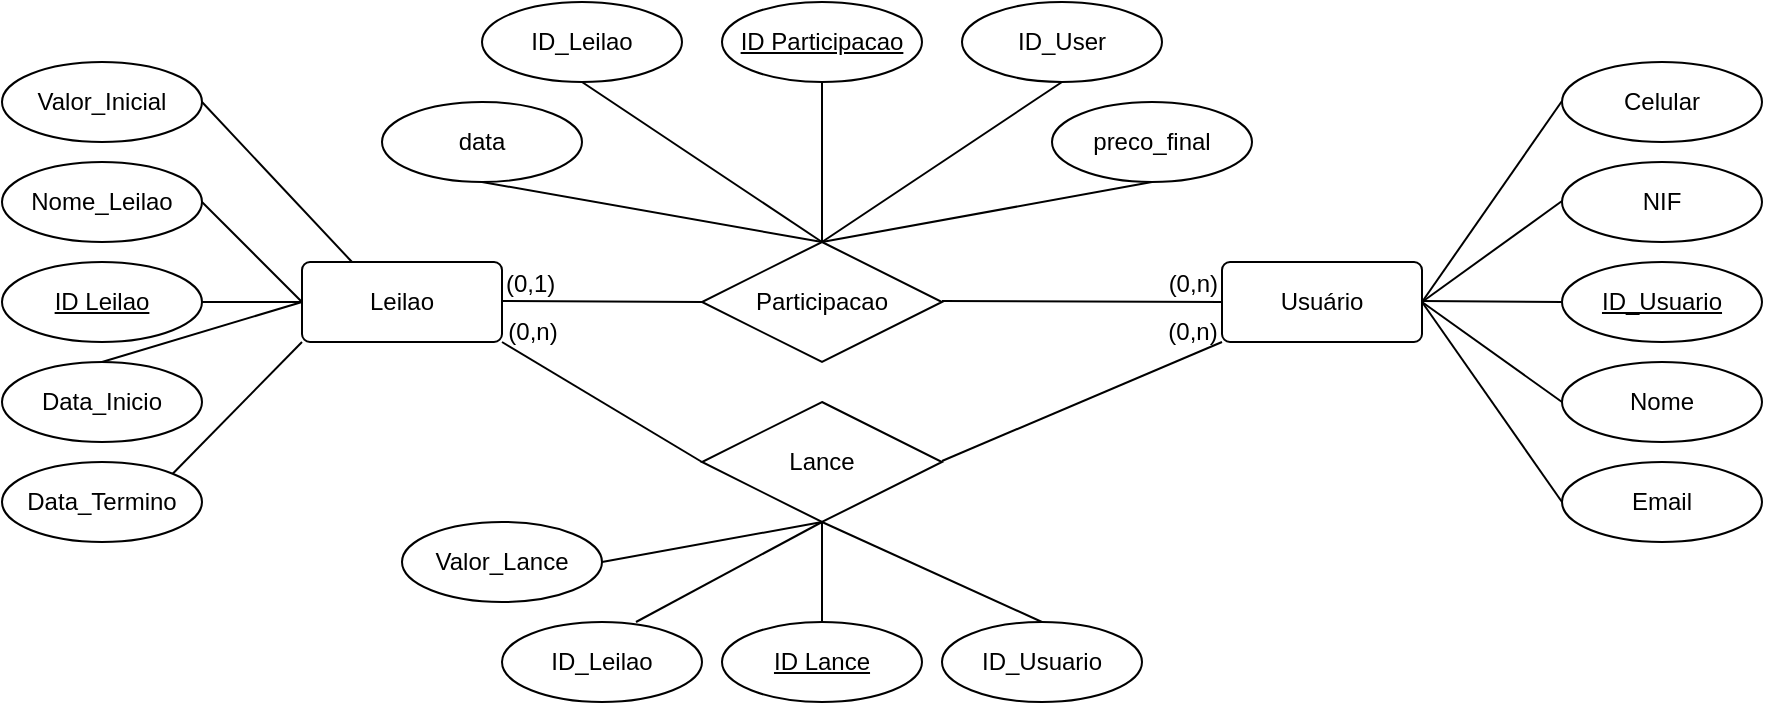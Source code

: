 <mxfile version="24.2.5" type="device">
  <diagram id="R2lEEEUBdFMjLlhIrx00" name="Page-1">
    <mxGraphModel dx="1644" dy="828" grid="1" gridSize="10" guides="1" tooltips="1" connect="1" arrows="1" fold="1" page="1" pageScale="1" pageWidth="850" pageHeight="1100" math="0" shadow="0" extFonts="Permanent Marker^https://fonts.googleapis.com/css?family=Permanent+Marker">
      <root>
        <mxCell id="0" />
        <mxCell id="1" parent="0" />
        <mxCell id="7__Ssl5iLqqQfp9dlDWt-3" value="" style="endArrow=none;html=1;rounded=0;exitX=0.5;exitY=1;exitDx=0;exitDy=0;entryX=0.5;entryY=0;entryDx=0;entryDy=0;entryPerimeter=0;" parent="1" source="7__Ssl5iLqqQfp9dlDWt-4" target="7__Ssl5iLqqQfp9dlDWt-49" edge="1">
          <mxGeometry relative="1" as="geometry">
            <mxPoint x="230" y="310" as="sourcePoint" />
            <mxPoint x="380" y="330" as="targetPoint" />
          </mxGeometry>
        </mxCell>
        <mxCell id="7__Ssl5iLqqQfp9dlDWt-4" value="ID_Leilao" style="ellipse;whiteSpace=wrap;html=1;align=center;" parent="1" vertex="1">
          <mxGeometry x="210" y="200" width="100" height="40" as="geometry" />
        </mxCell>
        <mxCell id="7__Ssl5iLqqQfp9dlDWt-6" value="" style="endArrow=none;html=1;rounded=0;exitX=0.5;exitY=0;exitDx=0;exitDy=0;entryX=0.5;entryY=1;entryDx=0;entryDy=0;" parent="1" source="7__Ssl5iLqqQfp9dlDWt-49" target="7__Ssl5iLqqQfp9dlDWt-34" edge="1">
          <mxGeometry relative="1" as="geometry">
            <mxPoint x="380" y="330" as="sourcePoint" />
            <mxPoint x="500" y="240" as="targetPoint" />
          </mxGeometry>
        </mxCell>
        <mxCell id="7__Ssl5iLqqQfp9dlDWt-7" value="ID Participacao" style="ellipse;whiteSpace=wrap;html=1;align=center;fontStyle=4;" parent="1" vertex="1">
          <mxGeometry x="330" y="200" width="100" height="40" as="geometry" />
        </mxCell>
        <mxCell id="7__Ssl5iLqqQfp9dlDWt-10" value="" style="endArrow=none;html=1;rounded=0;entryX=0.5;entryY=0;entryDx=0;entryDy=0;" parent="1" edge="1">
          <mxGeometry relative="1" as="geometry">
            <mxPoint x="380" y="240" as="sourcePoint" />
            <mxPoint x="380" y="330" as="targetPoint" />
          </mxGeometry>
        </mxCell>
        <mxCell id="7__Ssl5iLqqQfp9dlDWt-12" value="Usuário" style="rounded=1;arcSize=10;whiteSpace=wrap;html=1;align=center;" parent="1" vertex="1">
          <mxGeometry x="580" y="330" width="100" height="40" as="geometry" />
        </mxCell>
        <mxCell id="7__Ssl5iLqqQfp9dlDWt-13" value="ID_Usuario" style="ellipse;whiteSpace=wrap;html=1;align=center;fontStyle=4;" parent="1" vertex="1">
          <mxGeometry x="750" y="330" width="100" height="40" as="geometry" />
        </mxCell>
        <mxCell id="7__Ssl5iLqqQfp9dlDWt-14" value="" style="endArrow=none;html=1;rounded=0;" parent="1" edge="1">
          <mxGeometry relative="1" as="geometry">
            <mxPoint x="680" y="349.5" as="sourcePoint" />
            <mxPoint x="750" y="350" as="targetPoint" />
          </mxGeometry>
        </mxCell>
        <mxCell id="7__Ssl5iLqqQfp9dlDWt-15" value="Nome" style="ellipse;whiteSpace=wrap;html=1;align=center;" parent="1" vertex="1">
          <mxGeometry x="750" y="380" width="100" height="40" as="geometry" />
        </mxCell>
        <mxCell id="7__Ssl5iLqqQfp9dlDWt-16" value="" style="endArrow=none;html=1;rounded=0;exitX=1;exitY=0.5;exitDx=0;exitDy=0;entryX=0;entryY=0.5;entryDx=0;entryDy=0;" parent="1" source="7__Ssl5iLqqQfp9dlDWt-12" target="7__Ssl5iLqqQfp9dlDWt-15" edge="1">
          <mxGeometry relative="1" as="geometry">
            <mxPoint x="600" y="409.5" as="sourcePoint" />
            <mxPoint x="760" y="409.5" as="targetPoint" />
          </mxGeometry>
        </mxCell>
        <mxCell id="7__Ssl5iLqqQfp9dlDWt-17" value="NIF" style="ellipse;whiteSpace=wrap;html=1;align=center;" parent="1" vertex="1">
          <mxGeometry x="750" y="280" width="100" height="40" as="geometry" />
        </mxCell>
        <mxCell id="7__Ssl5iLqqQfp9dlDWt-18" value="" style="endArrow=none;html=1;rounded=0;exitX=1;exitY=0.5;exitDx=0;exitDy=0;" parent="1" source="7__Ssl5iLqqQfp9dlDWt-12" edge="1">
          <mxGeometry relative="1" as="geometry">
            <mxPoint x="590" y="299.5" as="sourcePoint" />
            <mxPoint x="750" y="299.5" as="targetPoint" />
          </mxGeometry>
        </mxCell>
        <mxCell id="7__Ssl5iLqqQfp9dlDWt-19" value="Email" style="ellipse;whiteSpace=wrap;html=1;align=center;" parent="1" vertex="1">
          <mxGeometry x="750" y="430" width="100" height="40" as="geometry" />
        </mxCell>
        <mxCell id="7__Ssl5iLqqQfp9dlDWt-20" value="" style="endArrow=none;html=1;rounded=0;" parent="1" edge="1">
          <mxGeometry relative="1" as="geometry">
            <mxPoint x="680" y="350" as="sourcePoint" />
            <mxPoint x="750" y="450" as="targetPoint" />
          </mxGeometry>
        </mxCell>
        <mxCell id="7__Ssl5iLqqQfp9dlDWt-21" value="Leilao" style="rounded=1;arcSize=10;whiteSpace=wrap;html=1;align=center;" parent="1" vertex="1">
          <mxGeometry x="120" y="330" width="100" height="40" as="geometry" />
        </mxCell>
        <mxCell id="7__Ssl5iLqqQfp9dlDWt-34" value="ID_User" style="ellipse;whiteSpace=wrap;html=1;align=center;" parent="1" vertex="1">
          <mxGeometry x="450" y="200" width="100" height="40" as="geometry" />
        </mxCell>
        <mxCell id="7__Ssl5iLqqQfp9dlDWt-40" value="Celular" style="ellipse;whiteSpace=wrap;html=1;align=center;" parent="1" vertex="1">
          <mxGeometry x="750" y="230" width="100" height="40" as="geometry" />
        </mxCell>
        <mxCell id="7__Ssl5iLqqQfp9dlDWt-41" value="" style="endArrow=none;html=1;rounded=0;exitX=1;exitY=0.5;exitDx=0;exitDy=0;" parent="1" source="7__Ssl5iLqqQfp9dlDWt-12" edge="1">
          <mxGeometry relative="1" as="geometry">
            <mxPoint x="590" y="249.5" as="sourcePoint" />
            <mxPoint x="750" y="249.5" as="targetPoint" />
          </mxGeometry>
        </mxCell>
        <mxCell id="7__Ssl5iLqqQfp9dlDWt-49" value="Participacao" style="shape=rhombus;perimeter=rhombusPerimeter;whiteSpace=wrap;html=1;align=center;" parent="1" vertex="1">
          <mxGeometry x="320" y="320" width="120" height="60" as="geometry" />
        </mxCell>
        <mxCell id="7__Ssl5iLqqQfp9dlDWt-51" value="" style="endArrow=none;html=1;rounded=0;entryX=0;entryY=0.5;entryDx=0;entryDy=0;" parent="1" target="7__Ssl5iLqqQfp9dlDWt-12" edge="1">
          <mxGeometry relative="1" as="geometry">
            <mxPoint x="440" y="349.5" as="sourcePoint" />
            <mxPoint x="540" y="350" as="targetPoint" />
          </mxGeometry>
        </mxCell>
        <mxCell id="7__Ssl5iLqqQfp9dlDWt-52" value="(0,n)" style="resizable=0;html=1;whiteSpace=wrap;align=right;verticalAlign=bottom;" parent="7__Ssl5iLqqQfp9dlDWt-51" connectable="0" vertex="1">
          <mxGeometry x="1" relative="1" as="geometry" />
        </mxCell>
        <mxCell id="7__Ssl5iLqqQfp9dlDWt-53" value="" style="endArrow=none;html=1;rounded=0;entryX=0;entryY=0.5;entryDx=0;entryDy=0;" parent="1" target="7__Ssl5iLqqQfp9dlDWt-49" edge="1">
          <mxGeometry relative="1" as="geometry">
            <mxPoint x="220" y="349.5" as="sourcePoint" />
            <mxPoint x="380" y="349.5" as="targetPoint" />
          </mxGeometry>
        </mxCell>
        <mxCell id="7__Ssl5iLqqQfp9dlDWt-54" value="(0,1)" style="resizable=0;html=1;whiteSpace=wrap;align=left;verticalAlign=bottom;" parent="7__Ssl5iLqqQfp9dlDWt-53" connectable="0" vertex="1">
          <mxGeometry x="-1" relative="1" as="geometry" />
        </mxCell>
        <mxCell id="7__Ssl5iLqqQfp9dlDWt-55" value="" style="resizable=0;html=1;whiteSpace=wrap;align=right;verticalAlign=bottom;" parent="7__Ssl5iLqqQfp9dlDWt-53" connectable="0" vertex="1">
          <mxGeometry x="1" relative="1" as="geometry" />
        </mxCell>
        <mxCell id="dKiGuBkRJWB7e0ZAAD3r-5" value="" style="edgeStyle=orthogonalEdgeStyle;rounded=0;orthogonalLoop=1;jettySize=auto;html=1;" parent="1" edge="1">
          <mxGeometry relative="1" as="geometry">
            <mxPoint x="560" y="610" as="targetPoint" />
          </mxGeometry>
        </mxCell>
        <mxCell id="7__Ssl5iLqqQfp9dlDWt-94" value="preco_final" style="ellipse;whiteSpace=wrap;html=1;align=center;" parent="1" vertex="1">
          <mxGeometry x="495" y="250" width="100" height="40" as="geometry" />
        </mxCell>
        <mxCell id="7__Ssl5iLqqQfp9dlDWt-95" value="" style="endArrow=none;html=1;rounded=0;exitX=0.5;exitY=0;exitDx=0;exitDy=0;entryX=0.5;entryY=1;entryDx=0;entryDy=0;" parent="1" source="7__Ssl5iLqqQfp9dlDWt-49" target="7__Ssl5iLqqQfp9dlDWt-94" edge="1">
          <mxGeometry relative="1" as="geometry">
            <mxPoint x="415" y="310" as="sourcePoint" />
            <mxPoint x="575" y="310" as="targetPoint" />
          </mxGeometry>
        </mxCell>
        <mxCell id="7__Ssl5iLqqQfp9dlDWt-96" value="data" style="ellipse;whiteSpace=wrap;html=1;align=center;" parent="1" vertex="1">
          <mxGeometry x="160" y="250" width="100" height="40" as="geometry" />
        </mxCell>
        <mxCell id="7__Ssl5iLqqQfp9dlDWt-97" value="" style="endArrow=none;html=1;rounded=0;exitX=0.5;exitY=1;exitDx=0;exitDy=0;entryX=0.5;entryY=0;entryDx=0;entryDy=0;" parent="1" source="7__Ssl5iLqqQfp9dlDWt-96" target="7__Ssl5iLqqQfp9dlDWt-49" edge="1">
          <mxGeometry relative="1" as="geometry">
            <mxPoint x="250" y="310" as="sourcePoint" />
            <mxPoint x="360" y="320" as="targetPoint" />
          </mxGeometry>
        </mxCell>
        <mxCell id="dKiGuBkRJWB7e0ZAAD3r-13" value="ID Lance" style="ellipse;whiteSpace=wrap;html=1;align=center;fontStyle=4;" parent="1" vertex="1">
          <mxGeometry x="330" y="510" width="100" height="40" as="geometry" />
        </mxCell>
        <mxCell id="dKiGuBkRJWB7e0ZAAD3r-17" value="ID_Usuario" style="ellipse;whiteSpace=wrap;html=1;align=center;" parent="1" vertex="1">
          <mxGeometry x="440" y="510" width="100" height="40" as="geometry" />
        </mxCell>
        <mxCell id="cOI2cc-97sl-zh_yXtoE-2" value="Lance" style="shape=rhombus;perimeter=rhombusPerimeter;whiteSpace=wrap;html=1;align=center;" vertex="1" parent="1">
          <mxGeometry x="320" y="400" width="120" height="60" as="geometry" />
        </mxCell>
        <mxCell id="cOI2cc-97sl-zh_yXtoE-3" value="" style="endArrow=none;html=1;rounded=0;entryX=0;entryY=0.5;entryDx=0;entryDy=0;exitX=1;exitY=1;exitDx=0;exitDy=0;" edge="1" parent="1" source="7__Ssl5iLqqQfp9dlDWt-21" target="cOI2cc-97sl-zh_yXtoE-2">
          <mxGeometry relative="1" as="geometry">
            <mxPoint x="200" y="390" as="sourcePoint" />
            <mxPoint x="310" y="420" as="targetPoint" />
          </mxGeometry>
        </mxCell>
        <mxCell id="cOI2cc-97sl-zh_yXtoE-4" value="" style="endArrow=none;html=1;rounded=0;entryX=0;entryY=1;entryDx=0;entryDy=0;" edge="1" parent="1" target="7__Ssl5iLqqQfp9dlDWt-12">
          <mxGeometry relative="1" as="geometry">
            <mxPoint x="440" y="429.5" as="sourcePoint" />
            <mxPoint x="600" y="429.5" as="targetPoint" />
          </mxGeometry>
        </mxCell>
        <mxCell id="cOI2cc-97sl-zh_yXtoE-5" value="(0,n)" style="text;html=1;align=center;verticalAlign=middle;resizable=0;points=[];autosize=1;strokeColor=none;fillColor=none;" vertex="1" parent="1">
          <mxGeometry x="210" y="350" width="50" height="30" as="geometry" />
        </mxCell>
        <mxCell id="cOI2cc-97sl-zh_yXtoE-6" value="(0,n)" style="text;html=1;align=center;verticalAlign=middle;resizable=0;points=[];autosize=1;strokeColor=none;fillColor=none;" vertex="1" parent="1">
          <mxGeometry x="540" y="350" width="50" height="30" as="geometry" />
        </mxCell>
        <mxCell id="cOI2cc-97sl-zh_yXtoE-7" value="" style="endArrow=none;html=1;rounded=0;exitX=0.5;exitY=1;exitDx=0;exitDy=0;entryX=0.5;entryY=0;entryDx=0;entryDy=0;" edge="1" parent="1" source="cOI2cc-97sl-zh_yXtoE-2" target="dKiGuBkRJWB7e0ZAAD3r-13">
          <mxGeometry relative="1" as="geometry">
            <mxPoint x="400" y="450" as="sourcePoint" />
            <mxPoint x="380" y="490" as="targetPoint" />
          </mxGeometry>
        </mxCell>
        <mxCell id="cOI2cc-97sl-zh_yXtoE-8" value="" style="endArrow=none;html=1;rounded=0;exitX=0.5;exitY=1;exitDx=0;exitDy=0;entryX=0.5;entryY=0;entryDx=0;entryDy=0;" edge="1" parent="1" source="cOI2cc-97sl-zh_yXtoE-2" target="dKiGuBkRJWB7e0ZAAD3r-17">
          <mxGeometry relative="1" as="geometry">
            <mxPoint x="400" y="450" as="sourcePoint" />
            <mxPoint x="560" y="450" as="targetPoint" />
          </mxGeometry>
        </mxCell>
        <mxCell id="cOI2cc-97sl-zh_yXtoE-9" value="ID_Leilao" style="ellipse;whiteSpace=wrap;html=1;align=center;" vertex="1" parent="1">
          <mxGeometry x="220" y="510" width="100" height="40" as="geometry" />
        </mxCell>
        <mxCell id="cOI2cc-97sl-zh_yXtoE-10" value="" style="endArrow=none;html=1;rounded=0;exitX=0.67;exitY=0;exitDx=0;exitDy=0;entryX=0.5;entryY=1;entryDx=0;entryDy=0;exitPerimeter=0;" edge="1" parent="1" source="cOI2cc-97sl-zh_yXtoE-9" target="cOI2cc-97sl-zh_yXtoE-2">
          <mxGeometry relative="1" as="geometry">
            <mxPoint x="400" y="450" as="sourcePoint" />
            <mxPoint x="560" y="450" as="targetPoint" />
          </mxGeometry>
        </mxCell>
        <mxCell id="cOI2cc-97sl-zh_yXtoE-13" value="Valor_Lance" style="ellipse;whiteSpace=wrap;html=1;align=center;" vertex="1" parent="1">
          <mxGeometry x="170" y="460" width="100" height="40" as="geometry" />
        </mxCell>
        <mxCell id="cOI2cc-97sl-zh_yXtoE-14" value="" style="endArrow=none;html=1;rounded=0;entryX=0.5;entryY=1;entryDx=0;entryDy=0;exitX=1;exitY=0.5;exitDx=0;exitDy=0;" edge="1" parent="1" source="cOI2cc-97sl-zh_yXtoE-13" target="cOI2cc-97sl-zh_yXtoE-2">
          <mxGeometry relative="1" as="geometry">
            <mxPoint x="230" y="480" as="sourcePoint" />
            <mxPoint x="350" y="470" as="targetPoint" />
          </mxGeometry>
        </mxCell>
        <mxCell id="cOI2cc-97sl-zh_yXtoE-15" value="ID Leilao" style="ellipse;whiteSpace=wrap;html=1;align=center;fontStyle=4;" vertex="1" parent="1">
          <mxGeometry x="-30" y="330" width="100" height="40" as="geometry" />
        </mxCell>
        <mxCell id="cOI2cc-97sl-zh_yXtoE-16" value="" style="endArrow=none;html=1;rounded=0;entryX=0;entryY=0.5;entryDx=0;entryDy=0;exitX=1;exitY=0.5;exitDx=0;exitDy=0;" edge="1" parent="1" source="cOI2cc-97sl-zh_yXtoE-15" target="7__Ssl5iLqqQfp9dlDWt-21">
          <mxGeometry relative="1" as="geometry">
            <mxPoint x="80" y="339.5" as="sourcePoint" />
            <mxPoint x="240" y="339.5" as="targetPoint" />
          </mxGeometry>
        </mxCell>
        <mxCell id="cOI2cc-97sl-zh_yXtoE-17" value="" style="endArrow=none;html=1;rounded=0;entryX=0;entryY=0.5;entryDx=0;entryDy=0;exitX=1;exitY=0.5;exitDx=0;exitDy=0;" edge="1" parent="1" source="cOI2cc-97sl-zh_yXtoE-19" target="7__Ssl5iLqqQfp9dlDWt-21">
          <mxGeometry relative="1" as="geometry">
            <mxPoint x="40" y="300" as="sourcePoint" />
            <mxPoint x="110" y="340" as="targetPoint" />
          </mxGeometry>
        </mxCell>
        <mxCell id="cOI2cc-97sl-zh_yXtoE-19" value="Nome_Leilao" style="ellipse;whiteSpace=wrap;html=1;align=center;" vertex="1" parent="1">
          <mxGeometry x="-30" y="280" width="100" height="40" as="geometry" />
        </mxCell>
        <mxCell id="cOI2cc-97sl-zh_yXtoE-20" value="" style="endArrow=none;html=1;rounded=0;entryX=0;entryY=0.5;entryDx=0;entryDy=0;exitX=0.5;exitY=0;exitDx=0;exitDy=0;" edge="1" parent="1" source="cOI2cc-97sl-zh_yXtoE-21" target="7__Ssl5iLqqQfp9dlDWt-21">
          <mxGeometry relative="1" as="geometry">
            <mxPoint x="40" y="380" as="sourcePoint" />
            <mxPoint x="120" y="390" as="targetPoint" />
          </mxGeometry>
        </mxCell>
        <mxCell id="cOI2cc-97sl-zh_yXtoE-21" value="Data_Inicio" style="ellipse;whiteSpace=wrap;html=1;align=center;" vertex="1" parent="1">
          <mxGeometry x="-30" y="380" width="100" height="40" as="geometry" />
        </mxCell>
        <mxCell id="cOI2cc-97sl-zh_yXtoE-22" value="Data_Termino" style="ellipse;whiteSpace=wrap;html=1;align=center;" vertex="1" parent="1">
          <mxGeometry x="-30" y="430" width="100" height="40" as="geometry" />
        </mxCell>
        <mxCell id="cOI2cc-97sl-zh_yXtoE-23" value="" style="endArrow=none;html=1;rounded=0;exitX=1;exitY=0;exitDx=0;exitDy=0;entryX=0;entryY=1;entryDx=0;entryDy=0;" edge="1" parent="1" source="cOI2cc-97sl-zh_yXtoE-22" target="7__Ssl5iLqqQfp9dlDWt-21">
          <mxGeometry relative="1" as="geometry">
            <mxPoint x="50" y="420" as="sourcePoint" />
            <mxPoint x="210" y="420" as="targetPoint" />
          </mxGeometry>
        </mxCell>
        <mxCell id="cOI2cc-97sl-zh_yXtoE-24" value="" style="endArrow=none;html=1;rounded=0;entryX=0.25;entryY=0;entryDx=0;entryDy=0;exitX=1;exitY=0.5;exitDx=0;exitDy=0;" edge="1" parent="1" source="cOI2cc-97sl-zh_yXtoE-25" target="7__Ssl5iLqqQfp9dlDWt-21">
          <mxGeometry relative="1" as="geometry">
            <mxPoint x="50" y="250" as="sourcePoint" />
            <mxPoint x="120" y="219.5" as="targetPoint" />
          </mxGeometry>
        </mxCell>
        <mxCell id="cOI2cc-97sl-zh_yXtoE-25" value="Valor_Inicial" style="ellipse;whiteSpace=wrap;html=1;align=center;" vertex="1" parent="1">
          <mxGeometry x="-30" y="230" width="100" height="40" as="geometry" />
        </mxCell>
      </root>
    </mxGraphModel>
  </diagram>
</mxfile>
